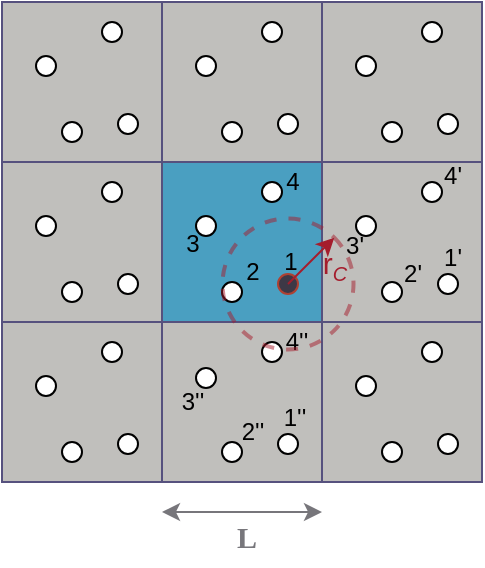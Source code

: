 <mxfile version="24.8.4" pages="3">
  <diagram name="Page-1" id="KbHkXyiSlK41P2ihJLHx">
    <mxGraphModel dx="1434" dy="942" grid="1" gridSize="10" guides="1" tooltips="1" connect="1" arrows="1" fold="1" page="1" pageScale="1" pageWidth="850" pageHeight="1100" math="0" shadow="0">
      <root>
        <mxCell id="0" />
        <mxCell id="1" parent="0" />
        <mxCell id="lvQ9wu5S7EFj-JpDJXvf-1" value="" style="whiteSpace=wrap;html=1;aspect=fixed;fillColor=#4a9fc1;strokeColor=#004C99;" parent="1" vertex="1">
          <mxGeometry x="280" y="280" width="80" height="80" as="geometry" />
        </mxCell>
        <mxCell id="lvQ9wu5S7EFj-JpDJXvf-2" value="" style="ellipse;whiteSpace=wrap;html=1;aspect=fixed;" parent="1" vertex="1">
          <mxGeometry x="330" y="290" width="10" height="10" as="geometry" />
        </mxCell>
        <mxCell id="lvQ9wu5S7EFj-JpDJXvf-3" value="" style="ellipse;whiteSpace=wrap;html=1;aspect=fixed;" parent="1" vertex="1">
          <mxGeometry x="297" y="307" width="10" height="10" as="geometry" />
        </mxCell>
        <mxCell id="lvQ9wu5S7EFj-JpDJXvf-4" value="" style="ellipse;whiteSpace=wrap;html=1;aspect=fixed;fillColor=#3d3846;strokeColor=#ae4132;" parent="1" vertex="1">
          <mxGeometry x="338" y="336" width="10" height="10" as="geometry" />
        </mxCell>
        <mxCell id="lvQ9wu5S7EFj-JpDJXvf-5" value="" style="ellipse;whiteSpace=wrap;html=1;aspect=fixed;" parent="1" vertex="1">
          <mxGeometry x="310" y="340" width="10" height="10" as="geometry" />
        </mxCell>
        <mxCell id="lvQ9wu5S7EFj-JpDJXvf-7" value="" style="whiteSpace=wrap;html=1;aspect=fixed;fillColor=#c0bfbc;strokeColor=#56517e;" parent="1" vertex="1">
          <mxGeometry x="360" y="280" width="80" height="80" as="geometry" />
        </mxCell>
        <mxCell id="lvQ9wu5S7EFj-JpDJXvf-8" value="" style="ellipse;whiteSpace=wrap;html=1;aspect=fixed;" parent="1" vertex="1">
          <mxGeometry x="410" y="290" width="10" height="10" as="geometry" />
        </mxCell>
        <mxCell id="lvQ9wu5S7EFj-JpDJXvf-9" value="" style="ellipse;whiteSpace=wrap;html=1;aspect=fixed;" parent="1" vertex="1">
          <mxGeometry x="377" y="307" width="10" height="10" as="geometry" />
        </mxCell>
        <mxCell id="lvQ9wu5S7EFj-JpDJXvf-10" value="" style="ellipse;whiteSpace=wrap;html=1;aspect=fixed;" parent="1" vertex="1">
          <mxGeometry x="418" y="336" width="10" height="10" as="geometry" />
        </mxCell>
        <mxCell id="lvQ9wu5S7EFj-JpDJXvf-11" value="" style="ellipse;whiteSpace=wrap;html=1;aspect=fixed;" parent="1" vertex="1">
          <mxGeometry x="390" y="340" width="10" height="10" as="geometry" />
        </mxCell>
        <mxCell id="lvQ9wu5S7EFj-JpDJXvf-12" value="" style="whiteSpace=wrap;html=1;aspect=fixed;fillColor=#c0bfbc;strokeColor=#56517e;" parent="1" vertex="1">
          <mxGeometry x="200" y="280" width="80" height="80" as="geometry" />
        </mxCell>
        <mxCell id="lvQ9wu5S7EFj-JpDJXvf-13" value="" style="ellipse;whiteSpace=wrap;html=1;aspect=fixed;" parent="1" vertex="1">
          <mxGeometry x="250" y="290" width="10" height="10" as="geometry" />
        </mxCell>
        <mxCell id="lvQ9wu5S7EFj-JpDJXvf-14" value="" style="ellipse;whiteSpace=wrap;html=1;aspect=fixed;" parent="1" vertex="1">
          <mxGeometry x="217" y="307" width="10" height="10" as="geometry" />
        </mxCell>
        <mxCell id="lvQ9wu5S7EFj-JpDJXvf-15" value="" style="ellipse;whiteSpace=wrap;html=1;aspect=fixed;" parent="1" vertex="1">
          <mxGeometry x="258" y="336" width="10" height="10" as="geometry" />
        </mxCell>
        <mxCell id="lvQ9wu5S7EFj-JpDJXvf-16" value="" style="ellipse;whiteSpace=wrap;html=1;aspect=fixed;" parent="1" vertex="1">
          <mxGeometry x="230" y="340" width="10" height="10" as="geometry" />
        </mxCell>
        <mxCell id="lvQ9wu5S7EFj-JpDJXvf-17" value="" style="whiteSpace=wrap;html=1;aspect=fixed;fillColor=#c0bfbc;strokeColor=#56517e;" parent="1" vertex="1">
          <mxGeometry x="280" y="200" width="80" height="80" as="geometry" />
        </mxCell>
        <mxCell id="lvQ9wu5S7EFj-JpDJXvf-18" value="" style="ellipse;whiteSpace=wrap;html=1;aspect=fixed;" parent="1" vertex="1">
          <mxGeometry x="330" y="210" width="10" height="10" as="geometry" />
        </mxCell>
        <mxCell id="lvQ9wu5S7EFj-JpDJXvf-19" value="" style="ellipse;whiteSpace=wrap;html=1;aspect=fixed;" parent="1" vertex="1">
          <mxGeometry x="297" y="227" width="10" height="10" as="geometry" />
        </mxCell>
        <mxCell id="lvQ9wu5S7EFj-JpDJXvf-20" value="" style="ellipse;whiteSpace=wrap;html=1;aspect=fixed;" parent="1" vertex="1">
          <mxGeometry x="338" y="256" width="10" height="10" as="geometry" />
        </mxCell>
        <mxCell id="lvQ9wu5S7EFj-JpDJXvf-21" value="" style="ellipse;whiteSpace=wrap;html=1;aspect=fixed;" parent="1" vertex="1">
          <mxGeometry x="310" y="260" width="10" height="10" as="geometry" />
        </mxCell>
        <mxCell id="lvQ9wu5S7EFj-JpDJXvf-22" value="" style="whiteSpace=wrap;html=1;aspect=fixed;fillColor=#c0bfbc;strokeColor=#56517e;" parent="1" vertex="1">
          <mxGeometry x="360" y="200" width="80" height="80" as="geometry" />
        </mxCell>
        <mxCell id="lvQ9wu5S7EFj-JpDJXvf-23" value="" style="ellipse;whiteSpace=wrap;html=1;aspect=fixed;" parent="1" vertex="1">
          <mxGeometry x="410" y="210" width="10" height="10" as="geometry" />
        </mxCell>
        <mxCell id="lvQ9wu5S7EFj-JpDJXvf-24" value="" style="ellipse;whiteSpace=wrap;html=1;aspect=fixed;" parent="1" vertex="1">
          <mxGeometry x="377" y="227" width="10" height="10" as="geometry" />
        </mxCell>
        <mxCell id="lvQ9wu5S7EFj-JpDJXvf-25" value="" style="ellipse;whiteSpace=wrap;html=1;aspect=fixed;" parent="1" vertex="1">
          <mxGeometry x="418" y="256" width="10" height="10" as="geometry" />
        </mxCell>
        <mxCell id="lvQ9wu5S7EFj-JpDJXvf-26" value="" style="ellipse;whiteSpace=wrap;html=1;aspect=fixed;" parent="1" vertex="1">
          <mxGeometry x="390" y="260" width="10" height="10" as="geometry" />
        </mxCell>
        <mxCell id="lvQ9wu5S7EFj-JpDJXvf-27" value="" style="whiteSpace=wrap;html=1;aspect=fixed;fillColor=#c0bfbc;strokeColor=#56517e;" parent="1" vertex="1">
          <mxGeometry x="200" y="200" width="80" height="80" as="geometry" />
        </mxCell>
        <mxCell id="lvQ9wu5S7EFj-JpDJXvf-28" value="" style="ellipse;whiteSpace=wrap;html=1;aspect=fixed;" parent="1" vertex="1">
          <mxGeometry x="250" y="210" width="10" height="10" as="geometry" />
        </mxCell>
        <mxCell id="lvQ9wu5S7EFj-JpDJXvf-29" value="" style="ellipse;whiteSpace=wrap;html=1;aspect=fixed;" parent="1" vertex="1">
          <mxGeometry x="217" y="227" width="10" height="10" as="geometry" />
        </mxCell>
        <mxCell id="lvQ9wu5S7EFj-JpDJXvf-30" value="" style="ellipse;whiteSpace=wrap;html=1;aspect=fixed;" parent="1" vertex="1">
          <mxGeometry x="258" y="256" width="10" height="10" as="geometry" />
        </mxCell>
        <mxCell id="lvQ9wu5S7EFj-JpDJXvf-31" value="" style="ellipse;whiteSpace=wrap;html=1;aspect=fixed;" parent="1" vertex="1">
          <mxGeometry x="230" y="260" width="10" height="10" as="geometry" />
        </mxCell>
        <mxCell id="lvQ9wu5S7EFj-JpDJXvf-32" value="" style="whiteSpace=wrap;html=1;aspect=fixed;fillColor=#c0bfbc;strokeColor=#56517e;" parent="1" vertex="1">
          <mxGeometry x="280" y="360" width="80" height="80" as="geometry" />
        </mxCell>
        <mxCell id="lvQ9wu5S7EFj-JpDJXvf-33" value="" style="ellipse;whiteSpace=wrap;html=1;aspect=fixed;" parent="1" vertex="1">
          <mxGeometry x="330" y="370" width="10" height="10" as="geometry" />
        </mxCell>
        <mxCell id="lvQ9wu5S7EFj-JpDJXvf-34" value="" style="ellipse;whiteSpace=wrap;html=1;aspect=fixed;" parent="1" vertex="1">
          <mxGeometry x="297" y="383" width="10" height="10" as="geometry" />
        </mxCell>
        <mxCell id="lvQ9wu5S7EFj-JpDJXvf-35" value="" style="ellipse;whiteSpace=wrap;html=1;aspect=fixed;" parent="1" vertex="1">
          <mxGeometry x="338" y="416" width="10" height="10" as="geometry" />
        </mxCell>
        <mxCell id="lvQ9wu5S7EFj-JpDJXvf-36" value="" style="ellipse;whiteSpace=wrap;html=1;aspect=fixed;" parent="1" vertex="1">
          <mxGeometry x="310" y="420" width="10" height="10" as="geometry" />
        </mxCell>
        <mxCell id="lvQ9wu5S7EFj-JpDJXvf-37" value="" style="whiteSpace=wrap;html=1;aspect=fixed;fillColor=#c0bfbc;strokeColor=#56517e;" parent="1" vertex="1">
          <mxGeometry x="360" y="360" width="80" height="80" as="geometry" />
        </mxCell>
        <mxCell id="lvQ9wu5S7EFj-JpDJXvf-38" value="" style="ellipse;whiteSpace=wrap;html=1;aspect=fixed;" parent="1" vertex="1">
          <mxGeometry x="410" y="370" width="10" height="10" as="geometry" />
        </mxCell>
        <mxCell id="lvQ9wu5S7EFj-JpDJXvf-39" value="" style="ellipse;whiteSpace=wrap;html=1;aspect=fixed;" parent="1" vertex="1">
          <mxGeometry x="377" y="387" width="10" height="10" as="geometry" />
        </mxCell>
        <mxCell id="lvQ9wu5S7EFj-JpDJXvf-40" value="" style="ellipse;whiteSpace=wrap;html=1;aspect=fixed;" parent="1" vertex="1">
          <mxGeometry x="418" y="416" width="10" height="10" as="geometry" />
        </mxCell>
        <mxCell id="lvQ9wu5S7EFj-JpDJXvf-41" value="" style="ellipse;whiteSpace=wrap;html=1;aspect=fixed;" parent="1" vertex="1">
          <mxGeometry x="390" y="420" width="10" height="10" as="geometry" />
        </mxCell>
        <mxCell id="lvQ9wu5S7EFj-JpDJXvf-42" value="" style="whiteSpace=wrap;html=1;aspect=fixed;fillColor=#c0bfbc;strokeColor=#56517e;" parent="1" vertex="1">
          <mxGeometry x="200" y="360" width="80" height="80" as="geometry" />
        </mxCell>
        <mxCell id="lvQ9wu5S7EFj-JpDJXvf-43" value="" style="ellipse;whiteSpace=wrap;html=1;aspect=fixed;" parent="1" vertex="1">
          <mxGeometry x="250" y="370" width="10" height="10" as="geometry" />
        </mxCell>
        <mxCell id="lvQ9wu5S7EFj-JpDJXvf-44" value="" style="ellipse;whiteSpace=wrap;html=1;aspect=fixed;" parent="1" vertex="1">
          <mxGeometry x="217" y="387" width="10" height="10" as="geometry" />
        </mxCell>
        <mxCell id="lvQ9wu5S7EFj-JpDJXvf-45" value="" style="ellipse;whiteSpace=wrap;html=1;aspect=fixed;" parent="1" vertex="1">
          <mxGeometry x="258" y="416" width="10" height="10" as="geometry" />
        </mxCell>
        <mxCell id="lvQ9wu5S7EFj-JpDJXvf-46" value="" style="ellipse;whiteSpace=wrap;html=1;aspect=fixed;" parent="1" vertex="1">
          <mxGeometry x="230" y="420" width="10" height="10" as="geometry" />
        </mxCell>
        <mxCell id="lvQ9wu5S7EFj-JpDJXvf-52" value="&lt;font color=&quot;#a51d2d&quot; style=&quot;font-size: 15px;&quot;&gt;r&lt;/font&gt;&lt;font color=&quot;#a51d2d&quot;&gt;&lt;sub&gt;&lt;i&gt;C&lt;/i&gt;&lt;/sub&gt;&lt;/font&gt;" style="text;html=1;align=center;verticalAlign=middle;resizable=0;points=[];autosize=1;fillColor=none;" parent="1" vertex="1">
          <mxGeometry x="346" y="317" width="40" height="30" as="geometry" />
        </mxCell>
        <mxCell id="lvQ9wu5S7EFj-JpDJXvf-54" value="1" style="text;html=1;align=center;verticalAlign=middle;resizable=0;points=[];autosize=1;strokeColor=none;fillColor=none;" parent="1" vertex="1">
          <mxGeometry x="329" y="315" width="30" height="30" as="geometry" />
        </mxCell>
        <mxCell id="lvQ9wu5S7EFj-JpDJXvf-55" value="2" style="text;html=1;align=center;verticalAlign=middle;resizable=0;points=[];autosize=1;strokeColor=none;fillColor=none;" parent="1" vertex="1">
          <mxGeometry x="310" y="320" width="30" height="30" as="geometry" />
        </mxCell>
        <mxCell id="lvQ9wu5S7EFj-JpDJXvf-56" value="3" style="text;html=1;align=center;verticalAlign=middle;resizable=0;points=[];autosize=1;strokeColor=none;fillColor=none;" parent="1" vertex="1">
          <mxGeometry x="280" y="306" width="30" height="30" as="geometry" />
        </mxCell>
        <mxCell id="lvQ9wu5S7EFj-JpDJXvf-57" value="4" style="text;html=1;align=center;verticalAlign=middle;resizable=0;points=[];autosize=1;strokeColor=none;fillColor=none;" parent="1" vertex="1">
          <mxGeometry x="330" y="275" width="30" height="30" as="geometry" />
        </mxCell>
        <mxCell id="lvQ9wu5S7EFj-JpDJXvf-58" value="1&#39;" style="text;html=1;align=center;verticalAlign=middle;resizable=0;points=[];autosize=1;strokeColor=none;fillColor=none;" parent="1" vertex="1">
          <mxGeometry x="410" y="313" width="30" height="30" as="geometry" />
        </mxCell>
        <mxCell id="lvQ9wu5S7EFj-JpDJXvf-59" value="2&#39;" style="text;html=1;align=center;verticalAlign=middle;resizable=0;points=[];autosize=1;strokeColor=none;fillColor=none;" parent="1" vertex="1">
          <mxGeometry x="390" y="321" width="30" height="30" as="geometry" />
        </mxCell>
        <mxCell id="lvQ9wu5S7EFj-JpDJXvf-60" value="3&#39;" style="text;html=1;align=center;verticalAlign=middle;resizable=0;points=[];autosize=1;strokeColor=none;fillColor=none;" parent="1" vertex="1">
          <mxGeometry x="361" y="307" width="30" height="30" as="geometry" />
        </mxCell>
        <mxCell id="lvQ9wu5S7EFj-JpDJXvf-61" value="4&#39;" style="text;html=1;align=center;verticalAlign=middle;resizable=0;points=[];autosize=1;strokeColor=none;fillColor=none;" parent="1" vertex="1">
          <mxGeometry x="410" y="272" width="30" height="30" as="geometry" />
        </mxCell>
        <mxCell id="lvQ9wu5S7EFj-JpDJXvf-62" value="1&#39;&#39;" style="text;html=1;align=center;verticalAlign=middle;resizable=0;points=[];autosize=1;strokeColor=none;fillColor=none;" parent="1" vertex="1">
          <mxGeometry x="331" y="393" width="30" height="30" as="geometry" />
        </mxCell>
        <mxCell id="lvQ9wu5S7EFj-JpDJXvf-63" value="2&#39;&#39;" style="text;html=1;align=center;verticalAlign=middle;resizable=0;points=[];autosize=1;strokeColor=none;fillColor=none;" parent="1" vertex="1">
          <mxGeometry x="310" y="400" width="30" height="30" as="geometry" />
        </mxCell>
        <mxCell id="lvQ9wu5S7EFj-JpDJXvf-64" value="3&#39;&#39;" style="text;html=1;align=center;verticalAlign=middle;resizable=0;points=[];autosize=1;strokeColor=none;fillColor=none;" parent="1" vertex="1">
          <mxGeometry x="280" y="385" width="30" height="30" as="geometry" />
        </mxCell>
        <mxCell id="lvQ9wu5S7EFj-JpDJXvf-65" value="4&#39;&#39;" style="text;html=1;align=center;verticalAlign=middle;resizable=0;points=[];autosize=1;strokeColor=none;fillColor=none;" parent="1" vertex="1">
          <mxGeometry x="332" y="355" width="30" height="30" as="geometry" />
        </mxCell>
        <mxCell id="lvQ9wu5S7EFj-JpDJXvf-66" value="" style="endArrow=classic;startArrow=classic;html=1;rounded=0;fontColor=#77767b;strokeColor=#77767b;" parent="1" edge="1">
          <mxGeometry width="50" height="50" relative="1" as="geometry">
            <mxPoint x="280" y="455" as="sourcePoint" />
            <mxPoint x="360" y="455" as="targetPoint" />
          </mxGeometry>
        </mxCell>
        <mxCell id="lvQ9wu5S7EFj-JpDJXvf-67" value="&lt;font style=&quot;font-size: 15px;&quot; face=&quot;Times New Roman&quot;&gt;&lt;b&gt;L&lt;/b&gt;&lt;/font&gt;" style="text;html=1;align=center;verticalAlign=middle;resizable=0;points=[];autosize=1;strokeColor=none;fillColor=none;fontColor=#77767b;" parent="1" vertex="1">
          <mxGeometry x="307" y="452" width="30" height="30" as="geometry" />
        </mxCell>
        <mxCell id="lvQ9wu5S7EFj-JpDJXvf-68" value="" style="ellipse;whiteSpace=wrap;html=1;aspect=fixed;fillColor=none;opacity=50;strokeColor=#a51d2d;strokeWidth=2;direction=north;rotation=45;dashed=1;" parent="1" vertex="1">
          <mxGeometry x="310.25" y="308.25" width="65.5" height="65.5" as="geometry" />
        </mxCell>
        <mxCell id="lvQ9wu5S7EFj-JpDJXvf-70" value="" style="endArrow=classic;html=1;rounded=0;entryX=1;entryY=0.5;entryDx=0;entryDy=0;fillColor=none;strokeColor=#a51d2d;" parent="1" target="lvQ9wu5S7EFj-JpDJXvf-68" edge="1">
          <mxGeometry width="50" height="50" relative="1" as="geometry">
            <mxPoint x="343" y="341" as="sourcePoint" />
            <mxPoint x="393" y="291" as="targetPoint" />
          </mxGeometry>
        </mxCell>
      </root>
    </mxGraphModel>
  </diagram>
  <diagram id="ztWWD9JjhQHg0PhGz1Zh" name="Page-2">
    <mxGraphModel dx="1434" dy="942" grid="1" gridSize="10" guides="1" tooltips="1" connect="1" arrows="1" fold="1" page="1" pageScale="1" pageWidth="827" pageHeight="1169" math="0" shadow="0">
      <root>
        <mxCell id="0" />
        <mxCell id="1" parent="0" />
        <mxCell id="TG6Cxt_-M5xZa3AUobor-1" value="" style="ellipse;whiteSpace=wrap;html=1;strokeWidth=2;fillWeight=2;hachureGap=8;fillColor=#c64600;fillStyle=dots;sketch=1;strokeColor=#77767b;" vertex="1" parent="1">
          <mxGeometry x="310" y="290" width="60" height="60" as="geometry" />
        </mxCell>
        <mxCell id="TG6Cxt_-M5xZa3AUobor-2" value="" style="endArrow=none;html=1;rounded=0;strokeColor=#77767b;" edge="1" parent="1">
          <mxGeometry width="50" height="50" relative="1" as="geometry">
            <mxPoint x="170" y="330" as="sourcePoint" />
            <mxPoint x="180" y="310" as="targetPoint" />
          </mxGeometry>
        </mxCell>
        <mxCell id="TG6Cxt_-M5xZa3AUobor-3" value="" style="endArrow=none;html=1;rounded=0;strokeColor=#77767b;" edge="1" parent="1">
          <mxGeometry width="50" height="50" relative="1" as="geometry">
            <mxPoint x="190" y="330" as="sourcePoint" />
            <mxPoint x="180" y="310" as="targetPoint" />
          </mxGeometry>
        </mxCell>
        <mxCell id="TG6Cxt_-M5xZa3AUobor-4" value="" style="endArrow=none;html=1;rounded=0;strokeColor=#77767b;" edge="1" parent="1">
          <mxGeometry width="50" height="50" relative="1" as="geometry">
            <mxPoint x="190" y="330" as="sourcePoint" />
            <mxPoint x="200" y="310" as="targetPoint" />
          </mxGeometry>
        </mxCell>
        <mxCell id="TG6Cxt_-M5xZa3AUobor-5" value="" style="endArrow=none;html=1;rounded=0;strokeColor=#77767b;" edge="1" parent="1">
          <mxGeometry width="50" height="50" relative="1" as="geometry">
            <mxPoint x="210" y="330" as="sourcePoint" />
            <mxPoint x="200" y="310" as="targetPoint" />
          </mxGeometry>
        </mxCell>
        <mxCell id="TG6Cxt_-M5xZa3AUobor-6" value="" style="endArrow=none;html=1;rounded=0;strokeColor=#77767b;" edge="1" parent="1">
          <mxGeometry width="50" height="50" relative="1" as="geometry">
            <mxPoint x="210" y="330" as="sourcePoint" />
            <mxPoint x="220" y="310" as="targetPoint" />
          </mxGeometry>
        </mxCell>
        <mxCell id="TG6Cxt_-M5xZa3AUobor-7" value="" style="endArrow=none;html=1;rounded=0;strokeColor=#77767b;" edge="1" parent="1">
          <mxGeometry width="50" height="50" relative="1" as="geometry">
            <mxPoint x="230" y="330" as="sourcePoint" />
            <mxPoint x="220" y="310" as="targetPoint" />
          </mxGeometry>
        </mxCell>
        <mxCell id="TG6Cxt_-M5xZa3AUobor-8" value="" style="endArrow=none;html=1;rounded=0;strokeColor=#77767b;" edge="1" parent="1">
          <mxGeometry width="50" height="50" relative="1" as="geometry">
            <mxPoint x="230" y="330" as="sourcePoint" />
            <mxPoint x="240" y="310" as="targetPoint" />
          </mxGeometry>
        </mxCell>
        <mxCell id="TG6Cxt_-M5xZa3AUobor-9" value="" style="endArrow=none;html=1;rounded=0;strokeColor=#77767b;" edge="1" parent="1">
          <mxGeometry width="50" height="50" relative="1" as="geometry">
            <mxPoint x="250" y="330" as="sourcePoint" />
            <mxPoint x="240" y="310" as="targetPoint" />
          </mxGeometry>
        </mxCell>
        <mxCell id="TG6Cxt_-M5xZa3AUobor-10" value="" style="endArrow=none;html=1;rounded=0;strokeColor=#77767b;" edge="1" parent="1">
          <mxGeometry width="50" height="50" relative="1" as="geometry">
            <mxPoint x="250" y="330" as="sourcePoint" />
            <mxPoint x="260" y="310" as="targetPoint" />
          </mxGeometry>
        </mxCell>
        <mxCell id="TG6Cxt_-M5xZa3AUobor-11" value="" style="endArrow=none;html=1;rounded=0;strokeColor=#77767b;" edge="1" parent="1">
          <mxGeometry width="50" height="50" relative="1" as="geometry">
            <mxPoint x="270" y="330" as="sourcePoint" />
            <mxPoint x="260" y="310" as="targetPoint" />
          </mxGeometry>
        </mxCell>
        <mxCell id="TG6Cxt_-M5xZa3AUobor-12" value="" style="endArrow=none;html=1;rounded=0;strokeColor=#77767b;" edge="1" parent="1">
          <mxGeometry width="50" height="50" relative="1" as="geometry">
            <mxPoint x="270" y="330" as="sourcePoint" />
            <mxPoint x="280" y="310" as="targetPoint" />
          </mxGeometry>
        </mxCell>
        <mxCell id="TG6Cxt_-M5xZa3AUobor-13" value="" style="endArrow=none;html=1;rounded=0;strokeColor=#77767b;" edge="1" parent="1">
          <mxGeometry width="50" height="50" relative="1" as="geometry">
            <mxPoint x="290" y="330" as="sourcePoint" />
            <mxPoint x="280" y="310" as="targetPoint" />
          </mxGeometry>
        </mxCell>
        <mxCell id="TG6Cxt_-M5xZa3AUobor-14" value="" style="endArrow=none;html=1;rounded=0;strokeColor=#77767b;" edge="1" parent="1">
          <mxGeometry width="50" height="50" relative="1" as="geometry">
            <mxPoint x="170" y="330" as="sourcePoint" />
            <mxPoint x="160" y="320" as="targetPoint" />
          </mxGeometry>
        </mxCell>
        <mxCell id="TG6Cxt_-M5xZa3AUobor-15" value="" style="endArrow=none;html=1;rounded=0;strokeColor=#77767b;" edge="1" parent="1">
          <mxGeometry width="50" height="50" relative="1" as="geometry">
            <mxPoint x="290" y="330" as="sourcePoint" />
            <mxPoint x="300" y="310" as="targetPoint" />
          </mxGeometry>
        </mxCell>
        <mxCell id="TG6Cxt_-M5xZa3AUobor-16" value="" style="endArrow=none;html=1;rounded=0;strokeColor=#77767b;" edge="1" parent="1">
          <mxGeometry width="50" height="50" relative="1" as="geometry">
            <mxPoint x="310" y="320" as="sourcePoint" />
            <mxPoint x="300" y="310" as="targetPoint" />
          </mxGeometry>
        </mxCell>
        <mxCell id="TG6Cxt_-M5xZa3AUobor-17" value="" style="endArrow=classic;startArrow=classic;html=1;rounded=0;strokeColor=#77767b;" edge="1" parent="1">
          <mxGeometry width="50" height="50" relative="1" as="geometry">
            <mxPoint x="300" y="371" as="sourcePoint" />
            <mxPoint x="380" y="371" as="targetPoint" />
          </mxGeometry>
        </mxCell>
        <mxCell id="TG6Cxt_-M5xZa3AUobor-18" value="" style="rounded=0;whiteSpace=wrap;html=1;strokeColor=#3d3846;fillColor=#e5a50a;" vertex="1" parent="1">
          <mxGeometry x="120" y="240" width="40" height="160" as="geometry" />
        </mxCell>
      </root>
    </mxGraphModel>
  </diagram>
  <diagram id="o-5uSfy8GgTVtjTD3vQy" name="Page-3">
    <mxGraphModel dx="989" dy="650" grid="1" gridSize="10" guides="1" tooltips="1" connect="1" arrows="1" fold="1" page="1" pageScale="1" pageWidth="827" pageHeight="1169" math="0" shadow="0">
      <root>
        <mxCell id="0" />
        <mxCell id="1" parent="0" />
        <mxCell id="X5yZTsfjgISLd_GsWZaL-7" value="" style="endArrow=classic;html=1;rounded=0;fontStyle=0;fontSize=40;strokeWidth=2;strokeColor=#77767b;" edge="1" parent="1">
          <mxGeometry width="50" height="50" relative="1" as="geometry">
            <mxPoint x="160" y="390" as="sourcePoint" />
            <mxPoint x="160" y="140" as="targetPoint" />
          </mxGeometry>
        </mxCell>
        <mxCell id="X5yZTsfjgISLd_GsWZaL-8" value="" style="endArrow=classic;html=1;rounded=0;fontStyle=0;fontSize=40;strokeWidth=2;strokeColor=#77767b;" edge="1" parent="1">
          <mxGeometry width="50" height="50" relative="1" as="geometry">
            <mxPoint x="140" y="320" as="sourcePoint" />
            <mxPoint x="480" y="320" as="targetPoint" />
          </mxGeometry>
        </mxCell>
        <mxCell id="X5yZTsfjgISLd_GsWZaL-11" value="" style="endArrow=none;html=1;rounded=0;curved=1;fillColor=#e1d5e7;strokeColor=#1a5fb4;fontStyle=0;fontSize=40;strokeWidth=2;" edge="1" parent="1">
          <mxGeometry width="50" height="50" relative="1" as="geometry">
            <mxPoint x="470" y="320" as="sourcePoint" />
            <mxPoint x="180" y="150" as="targetPoint" />
            <Array as="points">
              <mxPoint x="410" y="320" />
              <mxPoint x="300" y="330" />
              <mxPoint x="190" y="433" />
            </Array>
          </mxGeometry>
        </mxCell>
        <mxCell id="X5yZTsfjgISLd_GsWZaL-12" value="V(r)" style="text;html=1;align=center;verticalAlign=middle;resizable=0;points=[];autosize=1;strokeColor=none;fillColor=none;fontFamily=Times New Roman;fontSize=22;fontStyle=0;fontColor=#77767b;" vertex="1" parent="1">
          <mxGeometry x="100" y="140" width="60" height="40" as="geometry" />
        </mxCell>
        <mxCell id="X5yZTsfjgISLd_GsWZaL-13" value="r" style="text;html=1;align=center;verticalAlign=middle;resizable=0;points=[];autosize=1;strokeColor=none;fillColor=none;fontFamily=Times New Roman;fontSize=22;fontStyle=0;fontColor=#77767b;" vertex="1" parent="1">
          <mxGeometry x="450" y="320" width="30" height="40" as="geometry" />
        </mxCell>
        <mxCell id="X5yZTsfjgISLd_GsWZaL-14" value="" style="endArrow=none;dashed=1;html=1;rounded=0;strokeColor=#a51d2d;fontStyle=0;strokeWidth=2;" edge="1" parent="1">
          <mxGeometry width="50" height="50" relative="1" as="geometry">
            <mxPoint x="229" y="388" as="sourcePoint" />
            <mxPoint x="229" y="320" as="targetPoint" />
          </mxGeometry>
        </mxCell>
        <mxCell id="X5yZTsfjgISLd_GsWZaL-15" value="&lt;font size=&quot;1&quot; color=&quot;#a51d2d&quot;&gt;&lt;span lang=&quot;und-Grek&quot; class=&quot;Grek&quot; style=&quot;font-size: 15px;&quot;&gt;ε&lt;/span&gt;&lt;/font&gt; " style="text;html=1;align=center;verticalAlign=middle;resizable=0;points=[];autosize=1;strokeColor=none;fillColor=none;fontStyle=1" vertex="1" parent="1">
          <mxGeometry x="223" y="338" width="30" height="30" as="geometry" />
        </mxCell>
        <mxCell id="X5yZTsfjgISLd_GsWZaL-18" value="" style="endArrow=none;dashed=1;html=1;rounded=0;strokeColor=#e5a50a;strokeWidth=2;targetPerimeterSpacing=2;fontStyle=0" edge="1" parent="1">
          <mxGeometry width="50" height="50" relative="1" as="geometry">
            <mxPoint x="162" y="320" as="sourcePoint" />
            <mxPoint x="197" y="320" as="targetPoint" />
          </mxGeometry>
        </mxCell>
        <mxCell id="X5yZTsfjgISLd_GsWZaL-19" value="&lt;font style=&quot;font-size: 15px;&quot; color=&quot;#e5a50a&quot;&gt;σ&lt;/font&gt;" style="text;html=1;align=center;verticalAlign=middle;resizable=0;points=[];autosize=1;strokeColor=none;fillColor=none;fontStyle=1" vertex="1" parent="1">
          <mxGeometry x="160" y="312" width="30" height="30" as="geometry" />
        </mxCell>
      </root>
    </mxGraphModel>
  </diagram>
</mxfile>
